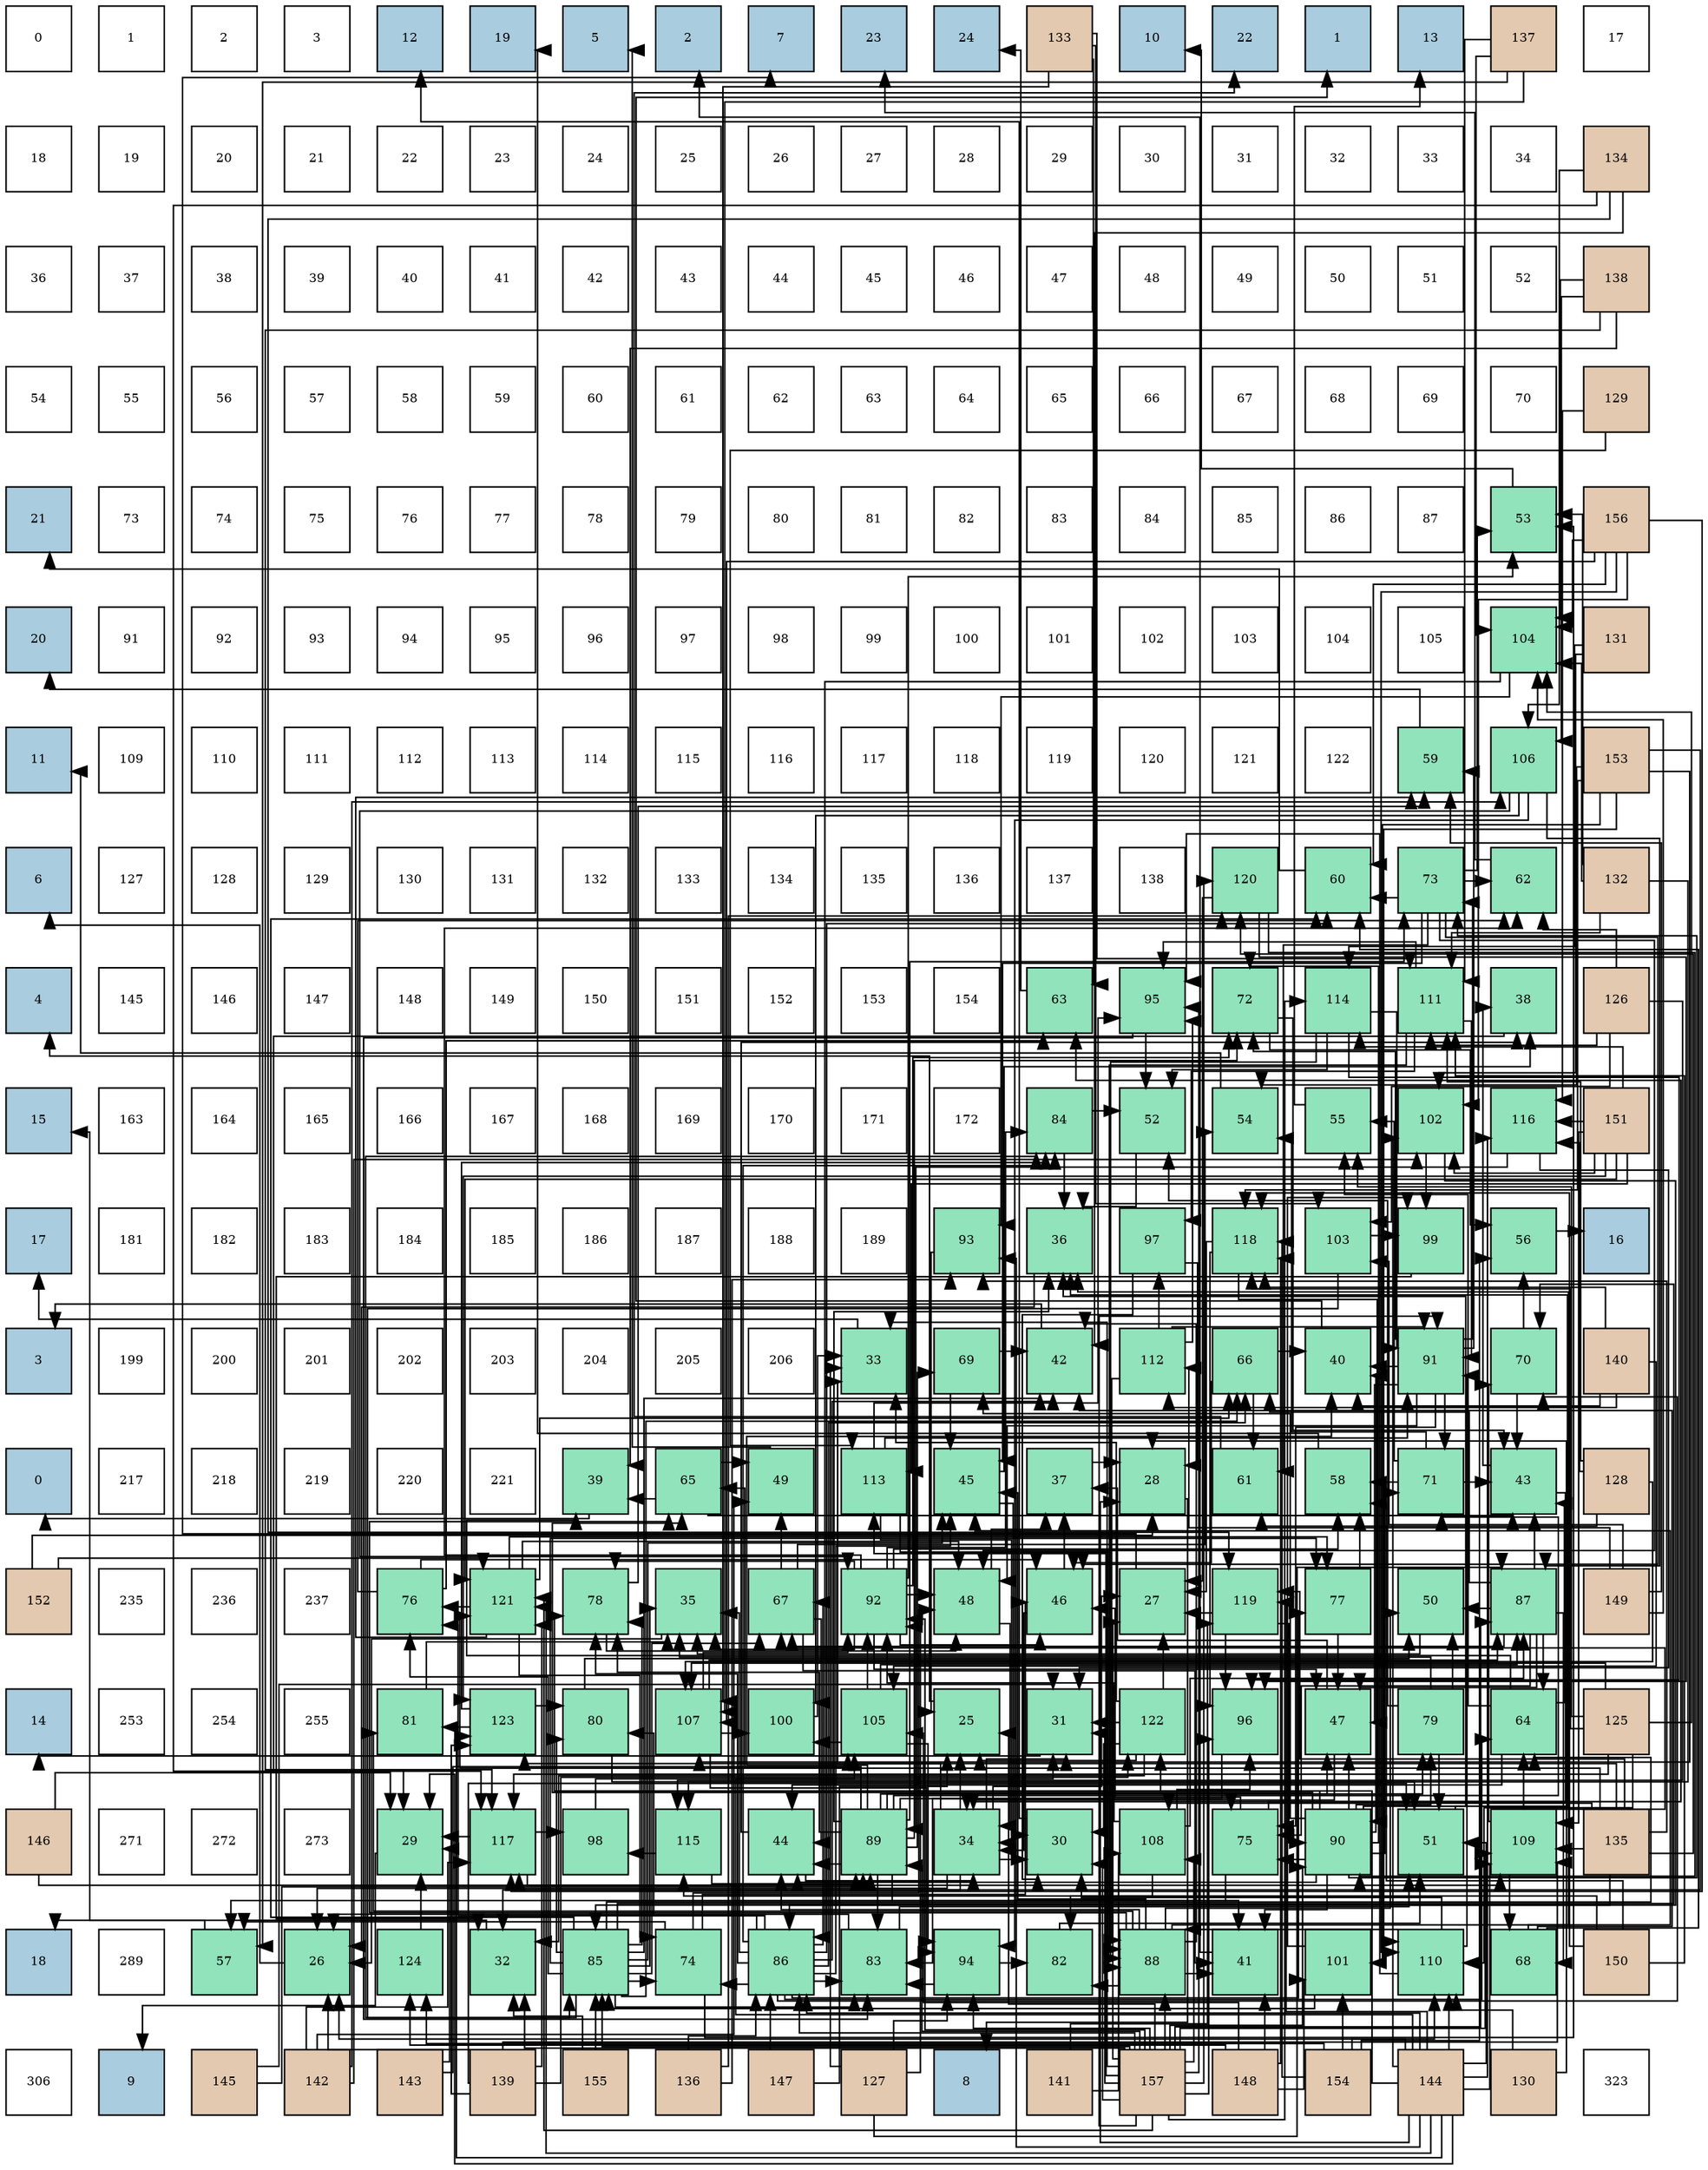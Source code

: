 digraph layout{
 rankdir=TB;
 splines=ortho;
 node [style=filled shape=square fixedsize=true width=0.6];
0[label="0", fontsize=8, fillcolor="#ffffff"];
1[label="1", fontsize=8, fillcolor="#ffffff"];
2[label="2", fontsize=8, fillcolor="#ffffff"];
3[label="3", fontsize=8, fillcolor="#ffffff"];
4[label="12", fontsize=8, fillcolor="#a9ccde"];
5[label="19", fontsize=8, fillcolor="#a9ccde"];
6[label="5", fontsize=8, fillcolor="#a9ccde"];
7[label="2", fontsize=8, fillcolor="#a9ccde"];
8[label="7", fontsize=8, fillcolor="#a9ccde"];
9[label="23", fontsize=8, fillcolor="#a9ccde"];
10[label="24", fontsize=8, fillcolor="#a9ccde"];
11[label="133", fontsize=8, fillcolor="#e3c9af"];
12[label="10", fontsize=8, fillcolor="#a9ccde"];
13[label="22", fontsize=8, fillcolor="#a9ccde"];
14[label="1", fontsize=8, fillcolor="#a9ccde"];
15[label="13", fontsize=8, fillcolor="#a9ccde"];
16[label="137", fontsize=8, fillcolor="#e3c9af"];
17[label="17", fontsize=8, fillcolor="#ffffff"];
18[label="18", fontsize=8, fillcolor="#ffffff"];
19[label="19", fontsize=8, fillcolor="#ffffff"];
20[label="20", fontsize=8, fillcolor="#ffffff"];
21[label="21", fontsize=8, fillcolor="#ffffff"];
22[label="22", fontsize=8, fillcolor="#ffffff"];
23[label="23", fontsize=8, fillcolor="#ffffff"];
24[label="24", fontsize=8, fillcolor="#ffffff"];
25[label="25", fontsize=8, fillcolor="#ffffff"];
26[label="26", fontsize=8, fillcolor="#ffffff"];
27[label="27", fontsize=8, fillcolor="#ffffff"];
28[label="28", fontsize=8, fillcolor="#ffffff"];
29[label="29", fontsize=8, fillcolor="#ffffff"];
30[label="30", fontsize=8, fillcolor="#ffffff"];
31[label="31", fontsize=8, fillcolor="#ffffff"];
32[label="32", fontsize=8, fillcolor="#ffffff"];
33[label="33", fontsize=8, fillcolor="#ffffff"];
34[label="34", fontsize=8, fillcolor="#ffffff"];
35[label="134", fontsize=8, fillcolor="#e3c9af"];
36[label="36", fontsize=8, fillcolor="#ffffff"];
37[label="37", fontsize=8, fillcolor="#ffffff"];
38[label="38", fontsize=8, fillcolor="#ffffff"];
39[label="39", fontsize=8, fillcolor="#ffffff"];
40[label="40", fontsize=8, fillcolor="#ffffff"];
41[label="41", fontsize=8, fillcolor="#ffffff"];
42[label="42", fontsize=8, fillcolor="#ffffff"];
43[label="43", fontsize=8, fillcolor="#ffffff"];
44[label="44", fontsize=8, fillcolor="#ffffff"];
45[label="45", fontsize=8, fillcolor="#ffffff"];
46[label="46", fontsize=8, fillcolor="#ffffff"];
47[label="47", fontsize=8, fillcolor="#ffffff"];
48[label="48", fontsize=8, fillcolor="#ffffff"];
49[label="49", fontsize=8, fillcolor="#ffffff"];
50[label="50", fontsize=8, fillcolor="#ffffff"];
51[label="51", fontsize=8, fillcolor="#ffffff"];
52[label="52", fontsize=8, fillcolor="#ffffff"];
53[label="138", fontsize=8, fillcolor="#e3c9af"];
54[label="54", fontsize=8, fillcolor="#ffffff"];
55[label="55", fontsize=8, fillcolor="#ffffff"];
56[label="56", fontsize=8, fillcolor="#ffffff"];
57[label="57", fontsize=8, fillcolor="#ffffff"];
58[label="58", fontsize=8, fillcolor="#ffffff"];
59[label="59", fontsize=8, fillcolor="#ffffff"];
60[label="60", fontsize=8, fillcolor="#ffffff"];
61[label="61", fontsize=8, fillcolor="#ffffff"];
62[label="62", fontsize=8, fillcolor="#ffffff"];
63[label="63", fontsize=8, fillcolor="#ffffff"];
64[label="64", fontsize=8, fillcolor="#ffffff"];
65[label="65", fontsize=8, fillcolor="#ffffff"];
66[label="66", fontsize=8, fillcolor="#ffffff"];
67[label="67", fontsize=8, fillcolor="#ffffff"];
68[label="68", fontsize=8, fillcolor="#ffffff"];
69[label="69", fontsize=8, fillcolor="#ffffff"];
70[label="70", fontsize=8, fillcolor="#ffffff"];
71[label="129", fontsize=8, fillcolor="#e3c9af"];
72[label="21", fontsize=8, fillcolor="#a9ccde"];
73[label="73", fontsize=8, fillcolor="#ffffff"];
74[label="74", fontsize=8, fillcolor="#ffffff"];
75[label="75", fontsize=8, fillcolor="#ffffff"];
76[label="76", fontsize=8, fillcolor="#ffffff"];
77[label="77", fontsize=8, fillcolor="#ffffff"];
78[label="78", fontsize=8, fillcolor="#ffffff"];
79[label="79", fontsize=8, fillcolor="#ffffff"];
80[label="80", fontsize=8, fillcolor="#ffffff"];
81[label="81", fontsize=8, fillcolor="#ffffff"];
82[label="82", fontsize=8, fillcolor="#ffffff"];
83[label="83", fontsize=8, fillcolor="#ffffff"];
84[label="84", fontsize=8, fillcolor="#ffffff"];
85[label="85", fontsize=8, fillcolor="#ffffff"];
86[label="86", fontsize=8, fillcolor="#ffffff"];
87[label="87", fontsize=8, fillcolor="#ffffff"];
88[label="53", fontsize=8, fillcolor="#91e3bb"];
89[label="156", fontsize=8, fillcolor="#e3c9af"];
90[label="20", fontsize=8, fillcolor="#a9ccde"];
91[label="91", fontsize=8, fillcolor="#ffffff"];
92[label="92", fontsize=8, fillcolor="#ffffff"];
93[label="93", fontsize=8, fillcolor="#ffffff"];
94[label="94", fontsize=8, fillcolor="#ffffff"];
95[label="95", fontsize=8, fillcolor="#ffffff"];
96[label="96", fontsize=8, fillcolor="#ffffff"];
97[label="97", fontsize=8, fillcolor="#ffffff"];
98[label="98", fontsize=8, fillcolor="#ffffff"];
99[label="99", fontsize=8, fillcolor="#ffffff"];
100[label="100", fontsize=8, fillcolor="#ffffff"];
101[label="101", fontsize=8, fillcolor="#ffffff"];
102[label="102", fontsize=8, fillcolor="#ffffff"];
103[label="103", fontsize=8, fillcolor="#ffffff"];
104[label="104", fontsize=8, fillcolor="#ffffff"];
105[label="105", fontsize=8, fillcolor="#ffffff"];
106[label="104", fontsize=8, fillcolor="#91e3bb"];
107[label="131", fontsize=8, fillcolor="#e3c9af"];
108[label="11", fontsize=8, fillcolor="#a9ccde"];
109[label="109", fontsize=8, fillcolor="#ffffff"];
110[label="110", fontsize=8, fillcolor="#ffffff"];
111[label="111", fontsize=8, fillcolor="#ffffff"];
112[label="112", fontsize=8, fillcolor="#ffffff"];
113[label="113", fontsize=8, fillcolor="#ffffff"];
114[label="114", fontsize=8, fillcolor="#ffffff"];
115[label="115", fontsize=8, fillcolor="#ffffff"];
116[label="116", fontsize=8, fillcolor="#ffffff"];
117[label="117", fontsize=8, fillcolor="#ffffff"];
118[label="118", fontsize=8, fillcolor="#ffffff"];
119[label="119", fontsize=8, fillcolor="#ffffff"];
120[label="120", fontsize=8, fillcolor="#ffffff"];
121[label="121", fontsize=8, fillcolor="#ffffff"];
122[label="122", fontsize=8, fillcolor="#ffffff"];
123[label="59", fontsize=8, fillcolor="#91e3bb"];
124[label="106", fontsize=8, fillcolor="#91e3bb"];
125[label="153", fontsize=8, fillcolor="#e3c9af"];
126[label="6", fontsize=8, fillcolor="#a9ccde"];
127[label="127", fontsize=8, fillcolor="#ffffff"];
128[label="128", fontsize=8, fillcolor="#ffffff"];
129[label="129", fontsize=8, fillcolor="#ffffff"];
130[label="130", fontsize=8, fillcolor="#ffffff"];
131[label="131", fontsize=8, fillcolor="#ffffff"];
132[label="132", fontsize=8, fillcolor="#ffffff"];
133[label="133", fontsize=8, fillcolor="#ffffff"];
134[label="134", fontsize=8, fillcolor="#ffffff"];
135[label="135", fontsize=8, fillcolor="#ffffff"];
136[label="136", fontsize=8, fillcolor="#ffffff"];
137[label="137", fontsize=8, fillcolor="#ffffff"];
138[label="138", fontsize=8, fillcolor="#ffffff"];
139[label="120", fontsize=8, fillcolor="#91e3bb"];
140[label="60", fontsize=8, fillcolor="#91e3bb"];
141[label="73", fontsize=8, fillcolor="#91e3bb"];
142[label="62", fontsize=8, fillcolor="#91e3bb"];
143[label="132", fontsize=8, fillcolor="#e3c9af"];
144[label="4", fontsize=8, fillcolor="#a9ccde"];
145[label="145", fontsize=8, fillcolor="#ffffff"];
146[label="146", fontsize=8, fillcolor="#ffffff"];
147[label="147", fontsize=8, fillcolor="#ffffff"];
148[label="148", fontsize=8, fillcolor="#ffffff"];
149[label="149", fontsize=8, fillcolor="#ffffff"];
150[label="150", fontsize=8, fillcolor="#ffffff"];
151[label="151", fontsize=8, fillcolor="#ffffff"];
152[label="152", fontsize=8, fillcolor="#ffffff"];
153[label="153", fontsize=8, fillcolor="#ffffff"];
154[label="154", fontsize=8, fillcolor="#ffffff"];
155[label="63", fontsize=8, fillcolor="#91e3bb"];
156[label="95", fontsize=8, fillcolor="#91e3bb"];
157[label="72", fontsize=8, fillcolor="#91e3bb"];
158[label="114", fontsize=8, fillcolor="#91e3bb"];
159[label="111", fontsize=8, fillcolor="#91e3bb"];
160[label="38", fontsize=8, fillcolor="#91e3bb"];
161[label="126", fontsize=8, fillcolor="#e3c9af"];
162[label="15", fontsize=8, fillcolor="#a9ccde"];
163[label="163", fontsize=8, fillcolor="#ffffff"];
164[label="164", fontsize=8, fillcolor="#ffffff"];
165[label="165", fontsize=8, fillcolor="#ffffff"];
166[label="166", fontsize=8, fillcolor="#ffffff"];
167[label="167", fontsize=8, fillcolor="#ffffff"];
168[label="168", fontsize=8, fillcolor="#ffffff"];
169[label="169", fontsize=8, fillcolor="#ffffff"];
170[label="170", fontsize=8, fillcolor="#ffffff"];
171[label="171", fontsize=8, fillcolor="#ffffff"];
172[label="172", fontsize=8, fillcolor="#ffffff"];
173[label="84", fontsize=8, fillcolor="#91e3bb"];
174[label="52", fontsize=8, fillcolor="#91e3bb"];
175[label="54", fontsize=8, fillcolor="#91e3bb"];
176[label="55", fontsize=8, fillcolor="#91e3bb"];
177[label="102", fontsize=8, fillcolor="#91e3bb"];
178[label="116", fontsize=8, fillcolor="#91e3bb"];
179[label="151", fontsize=8, fillcolor="#e3c9af"];
180[label="17", fontsize=8, fillcolor="#a9ccde"];
181[label="181", fontsize=8, fillcolor="#ffffff"];
182[label="182", fontsize=8, fillcolor="#ffffff"];
183[label="183", fontsize=8, fillcolor="#ffffff"];
184[label="184", fontsize=8, fillcolor="#ffffff"];
185[label="185", fontsize=8, fillcolor="#ffffff"];
186[label="186", fontsize=8, fillcolor="#ffffff"];
187[label="187", fontsize=8, fillcolor="#ffffff"];
188[label="188", fontsize=8, fillcolor="#ffffff"];
189[label="189", fontsize=8, fillcolor="#ffffff"];
190[label="93", fontsize=8, fillcolor="#91e3bb"];
191[label="36", fontsize=8, fillcolor="#91e3bb"];
192[label="97", fontsize=8, fillcolor="#91e3bb"];
193[label="118", fontsize=8, fillcolor="#91e3bb"];
194[label="103", fontsize=8, fillcolor="#91e3bb"];
195[label="99", fontsize=8, fillcolor="#91e3bb"];
196[label="56", fontsize=8, fillcolor="#91e3bb"];
197[label="16", fontsize=8, fillcolor="#a9ccde"];
198[label="3", fontsize=8, fillcolor="#a9ccde"];
199[label="199", fontsize=8, fillcolor="#ffffff"];
200[label="200", fontsize=8, fillcolor="#ffffff"];
201[label="201", fontsize=8, fillcolor="#ffffff"];
202[label="202", fontsize=8, fillcolor="#ffffff"];
203[label="203", fontsize=8, fillcolor="#ffffff"];
204[label="204", fontsize=8, fillcolor="#ffffff"];
205[label="205", fontsize=8, fillcolor="#ffffff"];
206[label="206", fontsize=8, fillcolor="#ffffff"];
207[label="33", fontsize=8, fillcolor="#91e3bb"];
208[label="69", fontsize=8, fillcolor="#91e3bb"];
209[label="42", fontsize=8, fillcolor="#91e3bb"];
210[label="112", fontsize=8, fillcolor="#91e3bb"];
211[label="66", fontsize=8, fillcolor="#91e3bb"];
212[label="40", fontsize=8, fillcolor="#91e3bb"];
213[label="91", fontsize=8, fillcolor="#91e3bb"];
214[label="70", fontsize=8, fillcolor="#91e3bb"];
215[label="140", fontsize=8, fillcolor="#e3c9af"];
216[label="0", fontsize=8, fillcolor="#a9ccde"];
217[label="217", fontsize=8, fillcolor="#ffffff"];
218[label="218", fontsize=8, fillcolor="#ffffff"];
219[label="219", fontsize=8, fillcolor="#ffffff"];
220[label="220", fontsize=8, fillcolor="#ffffff"];
221[label="221", fontsize=8, fillcolor="#ffffff"];
222[label="39", fontsize=8, fillcolor="#91e3bb"];
223[label="65", fontsize=8, fillcolor="#91e3bb"];
224[label="49", fontsize=8, fillcolor="#91e3bb"];
225[label="113", fontsize=8, fillcolor="#91e3bb"];
226[label="45", fontsize=8, fillcolor="#91e3bb"];
227[label="37", fontsize=8, fillcolor="#91e3bb"];
228[label="28", fontsize=8, fillcolor="#91e3bb"];
229[label="61", fontsize=8, fillcolor="#91e3bb"];
230[label="58", fontsize=8, fillcolor="#91e3bb"];
231[label="71", fontsize=8, fillcolor="#91e3bb"];
232[label="43", fontsize=8, fillcolor="#91e3bb"];
233[label="128", fontsize=8, fillcolor="#e3c9af"];
234[label="152", fontsize=8, fillcolor="#e3c9af"];
235[label="235", fontsize=8, fillcolor="#ffffff"];
236[label="236", fontsize=8, fillcolor="#ffffff"];
237[label="237", fontsize=8, fillcolor="#ffffff"];
238[label="76", fontsize=8, fillcolor="#91e3bb"];
239[label="121", fontsize=8, fillcolor="#91e3bb"];
240[label="78", fontsize=8, fillcolor="#91e3bb"];
241[label="35", fontsize=8, fillcolor="#91e3bb"];
242[label="67", fontsize=8, fillcolor="#91e3bb"];
243[label="92", fontsize=8, fillcolor="#91e3bb"];
244[label="48", fontsize=8, fillcolor="#91e3bb"];
245[label="46", fontsize=8, fillcolor="#91e3bb"];
246[label="27", fontsize=8, fillcolor="#91e3bb"];
247[label="119", fontsize=8, fillcolor="#91e3bb"];
248[label="77", fontsize=8, fillcolor="#91e3bb"];
249[label="50", fontsize=8, fillcolor="#91e3bb"];
250[label="87", fontsize=8, fillcolor="#91e3bb"];
251[label="149", fontsize=8, fillcolor="#e3c9af"];
252[label="14", fontsize=8, fillcolor="#a9ccde"];
253[label="253", fontsize=8, fillcolor="#ffffff"];
254[label="254", fontsize=8, fillcolor="#ffffff"];
255[label="255", fontsize=8, fillcolor="#ffffff"];
256[label="81", fontsize=8, fillcolor="#91e3bb"];
257[label="123", fontsize=8, fillcolor="#91e3bb"];
258[label="80", fontsize=8, fillcolor="#91e3bb"];
259[label="107", fontsize=8, fillcolor="#91e3bb"];
260[label="100", fontsize=8, fillcolor="#91e3bb"];
261[label="105", fontsize=8, fillcolor="#91e3bb"];
262[label="25", fontsize=8, fillcolor="#91e3bb"];
263[label="31", fontsize=8, fillcolor="#91e3bb"];
264[label="122", fontsize=8, fillcolor="#91e3bb"];
265[label="96", fontsize=8, fillcolor="#91e3bb"];
266[label="47", fontsize=8, fillcolor="#91e3bb"];
267[label="79", fontsize=8, fillcolor="#91e3bb"];
268[label="64", fontsize=8, fillcolor="#91e3bb"];
269[label="125", fontsize=8, fillcolor="#e3c9af"];
270[label="146", fontsize=8, fillcolor="#e3c9af"];
271[label="271", fontsize=8, fillcolor="#ffffff"];
272[label="272", fontsize=8, fillcolor="#ffffff"];
273[label="273", fontsize=8, fillcolor="#ffffff"];
274[label="29", fontsize=8, fillcolor="#91e3bb"];
275[label="117", fontsize=8, fillcolor="#91e3bb"];
276[label="98", fontsize=8, fillcolor="#91e3bb"];
277[label="115", fontsize=8, fillcolor="#91e3bb"];
278[label="44", fontsize=8, fillcolor="#91e3bb"];
279[label="89", fontsize=8, fillcolor="#91e3bb"];
280[label="34", fontsize=8, fillcolor="#91e3bb"];
281[label="30", fontsize=8, fillcolor="#91e3bb"];
282[label="108", fontsize=8, fillcolor="#91e3bb"];
283[label="75", fontsize=8, fillcolor="#91e3bb"];
284[label="90", fontsize=8, fillcolor="#91e3bb"];
285[label="51", fontsize=8, fillcolor="#91e3bb"];
286[label="109", fontsize=8, fillcolor="#91e3bb"];
287[label="135", fontsize=8, fillcolor="#e3c9af"];
288[label="18", fontsize=8, fillcolor="#a9ccde"];
289[label="289", fontsize=8, fillcolor="#ffffff"];
290[label="57", fontsize=8, fillcolor="#91e3bb"];
291[label="26", fontsize=8, fillcolor="#91e3bb"];
292[label="124", fontsize=8, fillcolor="#91e3bb"];
293[label="32", fontsize=8, fillcolor="#91e3bb"];
294[label="85", fontsize=8, fillcolor="#91e3bb"];
295[label="74", fontsize=8, fillcolor="#91e3bb"];
296[label="86", fontsize=8, fillcolor="#91e3bb"];
297[label="83", fontsize=8, fillcolor="#91e3bb"];
298[label="94", fontsize=8, fillcolor="#91e3bb"];
299[label="82", fontsize=8, fillcolor="#91e3bb"];
300[label="88", fontsize=8, fillcolor="#91e3bb"];
301[label="41", fontsize=8, fillcolor="#91e3bb"];
302[label="101", fontsize=8, fillcolor="#91e3bb"];
303[label="110", fontsize=8, fillcolor="#91e3bb"];
304[label="68", fontsize=8, fillcolor="#91e3bb"];
305[label="150", fontsize=8, fillcolor="#e3c9af"];
306[label="306", fontsize=8, fillcolor="#ffffff"];
307[label="9", fontsize=8, fillcolor="#a9ccde"];
308[label="145", fontsize=8, fillcolor="#e3c9af"];
309[label="142", fontsize=8, fillcolor="#e3c9af"];
310[label="143", fontsize=8, fillcolor="#e3c9af"];
311[label="139", fontsize=8, fillcolor="#e3c9af"];
312[label="155", fontsize=8, fillcolor="#e3c9af"];
313[label="136", fontsize=8, fillcolor="#e3c9af"];
314[label="147", fontsize=8, fillcolor="#e3c9af"];
315[label="127", fontsize=8, fillcolor="#e3c9af"];
316[label="8", fontsize=8, fillcolor="#a9ccde"];
317[label="141", fontsize=8, fillcolor="#e3c9af"];
318[label="157", fontsize=8, fillcolor="#e3c9af"];
319[label="148", fontsize=8, fillcolor="#e3c9af"];
320[label="154", fontsize=8, fillcolor="#e3c9af"];
321[label="144", fontsize=8, fillcolor="#e3c9af"];
322[label="130", fontsize=8, fillcolor="#e3c9af"];
323[label="323", fontsize=8, fillcolor="#ffffff"];
edge [constraint=false, style=vis];262 -> 144;
291 -> 126;
246 -> 8;
228 -> 316;
274 -> 307;
281 -> 4;
263 -> 252;
293 -> 162;
207 -> 180;
280 -> 262;
280 -> 291;
280 -> 246;
280 -> 281;
280 -> 263;
280 -> 293;
280 -> 207;
241 -> 291;
191 -> 291;
227 -> 228;
160 -> 274;
222 -> 216;
212 -> 14;
301 -> 7;
209 -> 198;
232 -> 280;
232 -> 160;
278 -> 280;
278 -> 160;
226 -> 280;
226 -> 160;
245 -> 280;
245 -> 227;
266 -> 280;
266 -> 227;
244 -> 280;
244 -> 227;
224 -> 6;
249 -> 241;
285 -> 191;
174 -> 191;
88 -> 12;
175 -> 108;
176 -> 15;
196 -> 197;
290 -> 288;
230 -> 5;
123 -> 90;
140 -> 72;
229 -> 13;
142 -> 9;
155 -> 10;
268 -> 222;
268 -> 232;
268 -> 278;
268 -> 176;
223 -> 222;
223 -> 232;
223 -> 224;
211 -> 212;
211 -> 245;
211 -> 229;
242 -> 301;
242 -> 278;
242 -> 224;
242 -> 175;
304 -> 209;
304 -> 226;
304 -> 140;
208 -> 209;
208 -> 226;
214 -> 232;
214 -> 196;
231 -> 232;
231 -> 175;
231 -> 176;
231 -> 230;
157 -> 232;
157 -> 196;
141 -> 226;
141 -> 245;
141 -> 244;
141 -> 88;
141 -> 140;
141 -> 229;
141 -> 142;
295 -> 245;
295 -> 244;
295 -> 88;
295 -> 290;
283 -> 245;
283 -> 290;
283 -> 155;
238 -> 245;
238 -> 142;
238 -> 155;
248 -> 266;
248 -> 230;
240 -> 244;
240 -> 123;
267 -> 241;
267 -> 249;
267 -> 285;
267 -> 174;
258 -> 249;
258 -> 285;
256 -> 241;
299 -> 285;
297 -> 291;
297 -> 285;
173 -> 191;
173 -> 174;
294 -> 241;
294 -> 209;
294 -> 226;
294 -> 140;
294 -> 268;
294 -> 211;
294 -> 242;
294 -> 214;
294 -> 295;
294 -> 238;
294 -> 248;
294 -> 240;
294 -> 258;
294 -> 297;
294 -> 173;
296 -> 241;
296 -> 209;
296 -> 226;
296 -> 140;
296 -> 268;
296 -> 211;
296 -> 242;
296 -> 214;
296 -> 295;
296 -> 238;
296 -> 248;
296 -> 240;
296 -> 258;
296 -> 297;
296 -> 173;
250 -> 232;
250 -> 266;
250 -> 249;
250 -> 268;
250 -> 211;
250 -> 242;
250 -> 304;
250 -> 283;
300 -> 191;
300 -> 301;
300 -> 209;
300 -> 278;
300 -> 226;
300 -> 249;
300 -> 223;
300 -> 256;
300 -> 299;
279 -> 191;
279 -> 212;
279 -> 301;
279 -> 278;
279 -> 266;
279 -> 223;
279 -> 208;
279 -> 231;
279 -> 157;
279 -> 141;
279 -> 283;
279 -> 240;
279 -> 267;
279 -> 297;
284 -> 191;
284 -> 212;
284 -> 301;
284 -> 278;
284 -> 266;
284 -> 223;
284 -> 208;
284 -> 231;
284 -> 157;
284 -> 141;
284 -> 283;
284 -> 240;
284 -> 267;
213 -> 212;
213 -> 266;
213 -> 244;
213 -> 123;
213 -> 231;
213 -> 157;
213 -> 141;
213 -> 283;
243 -> 241;
243 -> 245;
243 -> 266;
243 -> 244;
243 -> 88;
243 -> 230;
243 -> 142;
243 -> 157;
243 -> 240;
243 -> 173;
190 -> 262;
298 -> 299;
298 -> 297;
156 -> 174;
156 -> 297;
265 -> 297;
192 -> 228;
192 -> 281;
276 -> 263;
195 -> 293;
260 -> 207;
302 -> 294;
302 -> 195;
177 -> 294;
177 -> 195;
194 -> 294;
194 -> 195;
106 -> 296;
106 -> 190;
261 -> 250;
261 -> 243;
261 -> 298;
261 -> 260;
124 -> 250;
124 -> 243;
124 -> 298;
124 -> 260;
259 -> 250;
259 -> 243;
259 -> 298;
259 -> 260;
282 -> 299;
282 -> 250;
282 -> 243;
282 -> 265;
286 -> 268;
286 -> 242;
286 -> 304;
286 -> 214;
303 -> 281;
303 -> 300;
303 -> 213;
303 -> 156;
159 -> 300;
159 -> 213;
159 -> 156;
159 -> 192;
210 -> 300;
210 -> 213;
210 -> 156;
210 -> 192;
225 -> 281;
225 -> 300;
225 -> 213;
225 -> 156;
158 -> 174;
158 -> 300;
158 -> 213;
158 -> 265;
277 -> 279;
277 -> 276;
178 -> 263;
178 -> 279;
275 -> 274;
275 -> 279;
275 -> 276;
193 -> 246;
193 -> 284;
193 -> 265;
247 -> 246;
247 -> 284;
247 -> 265;
139 -> 246;
139 -> 284;
139 -> 265;
239 -> 244;
239 -> 123;
239 -> 211;
239 -> 295;
239 -> 238;
239 -> 248;
264 -> 262;
264 -> 246;
264 -> 281;
264 -> 263;
264 -> 293;
264 -> 207;
257 -> 258;
257 -> 256;
257 -> 173;
292 -> 274;
269 -> 176;
269 -> 106;
269 -> 259;
269 -> 303;
269 -> 275;
269 -> 193;
161 -> 142;
161 -> 194;
161 -> 159;
161 -> 277;
315 -> 207;
315 -> 250;
315 -> 243;
315 -> 298;
233 -> 229;
233 -> 259;
233 -> 159;
233 -> 178;
71 -> 225;
71 -> 178;
322 -> 228;
322 -> 303;
107 -> 177;
107 -> 158;
143 -> 88;
143 -> 106;
143 -> 159;
143 -> 277;
11 -> 155;
11 -> 194;
11 -> 259;
11 -> 159;
35 -> 209;
35 -> 124;
35 -> 275;
35 -> 247;
287 -> 296;
287 -> 190;
287 -> 282;
287 -> 286;
287 -> 247;
287 -> 139;
287 -> 239;
287 -> 257;
313 -> 296;
313 -> 190;
313 -> 139;
16 -> 290;
16 -> 106;
16 -> 259;
16 -> 159;
53 -> 222;
53 -> 106;
53 -> 124;
53 -> 275;
311 -> 291;
311 -> 285;
311 -> 286;
311 -> 239;
311 -> 264;
311 -> 257;
215 -> 212;
215 -> 261;
215 -> 210;
215 -> 193;
317 -> 282;
317 -> 247;
309 -> 224;
309 -> 177;
309 -> 124;
309 -> 275;
310 -> 274;
310 -> 261;
321 -> 291;
321 -> 228;
321 -> 274;
321 -> 285;
321 -> 296;
321 -> 190;
321 -> 177;
321 -> 261;
321 -> 286;
321 -> 303;
321 -> 178;
321 -> 247;
321 -> 239;
321 -> 264;
321 -> 257;
308 -> 263;
308 -> 279;
270 -> 274;
270 -> 286;
314 -> 262;
314 -> 296;
319 -> 301;
319 -> 302;
319 -> 261;
319 -> 193;
319 -> 292;
251 -> 123;
251 -> 194;
251 -> 106;
251 -> 210;
305 -> 230;
305 -> 159;
305 -> 277;
305 -> 193;
179 -> 177;
179 -> 286;
179 -> 225;
179 -> 158;
179 -> 178;
179 -> 239;
179 -> 257;
234 -> 228;
234 -> 239;
125 -> 175;
125 -> 302;
125 -> 259;
125 -> 303;
125 -> 275;
125 -> 193;
320 -> 196;
320 -> 302;
320 -> 303;
320 -> 193;
320 -> 292;
312 -> 293;
312 -> 294;
89 -> 140;
89 -> 177;
89 -> 106;
89 -> 259;
89 -> 303;
89 -> 275;
318 -> 262;
318 -> 246;
318 -> 281;
318 -> 263;
318 -> 293;
318 -> 207;
318 -> 294;
318 -> 296;
318 -> 250;
318 -> 300;
318 -> 279;
318 -> 284;
318 -> 213;
318 -> 243;
318 -> 298;
318 -> 156;
318 -> 265;
318 -> 282;
318 -> 286;
318 -> 225;
318 -> 158;
318 -> 139;
318 -> 239;
edge [constraint=true, style=invis];
0 -> 18 -> 36 -> 54 -> 72 -> 90 -> 108 -> 126 -> 144 -> 162 -> 180 -> 198 -> 216 -> 234 -> 252 -> 270 -> 288 -> 306;
1 -> 19 -> 37 -> 55 -> 73 -> 91 -> 109 -> 127 -> 145 -> 163 -> 181 -> 199 -> 217 -> 235 -> 253 -> 271 -> 289 -> 307;
2 -> 20 -> 38 -> 56 -> 74 -> 92 -> 110 -> 128 -> 146 -> 164 -> 182 -> 200 -> 218 -> 236 -> 254 -> 272 -> 290 -> 308;
3 -> 21 -> 39 -> 57 -> 75 -> 93 -> 111 -> 129 -> 147 -> 165 -> 183 -> 201 -> 219 -> 237 -> 255 -> 273 -> 291 -> 309;
4 -> 22 -> 40 -> 58 -> 76 -> 94 -> 112 -> 130 -> 148 -> 166 -> 184 -> 202 -> 220 -> 238 -> 256 -> 274 -> 292 -> 310;
5 -> 23 -> 41 -> 59 -> 77 -> 95 -> 113 -> 131 -> 149 -> 167 -> 185 -> 203 -> 221 -> 239 -> 257 -> 275 -> 293 -> 311;
6 -> 24 -> 42 -> 60 -> 78 -> 96 -> 114 -> 132 -> 150 -> 168 -> 186 -> 204 -> 222 -> 240 -> 258 -> 276 -> 294 -> 312;
7 -> 25 -> 43 -> 61 -> 79 -> 97 -> 115 -> 133 -> 151 -> 169 -> 187 -> 205 -> 223 -> 241 -> 259 -> 277 -> 295 -> 313;
8 -> 26 -> 44 -> 62 -> 80 -> 98 -> 116 -> 134 -> 152 -> 170 -> 188 -> 206 -> 224 -> 242 -> 260 -> 278 -> 296 -> 314;
9 -> 27 -> 45 -> 63 -> 81 -> 99 -> 117 -> 135 -> 153 -> 171 -> 189 -> 207 -> 225 -> 243 -> 261 -> 279 -> 297 -> 315;
10 -> 28 -> 46 -> 64 -> 82 -> 100 -> 118 -> 136 -> 154 -> 172 -> 190 -> 208 -> 226 -> 244 -> 262 -> 280 -> 298 -> 316;
11 -> 29 -> 47 -> 65 -> 83 -> 101 -> 119 -> 137 -> 155 -> 173 -> 191 -> 209 -> 227 -> 245 -> 263 -> 281 -> 299 -> 317;
12 -> 30 -> 48 -> 66 -> 84 -> 102 -> 120 -> 138 -> 156 -> 174 -> 192 -> 210 -> 228 -> 246 -> 264 -> 282 -> 300 -> 318;
13 -> 31 -> 49 -> 67 -> 85 -> 103 -> 121 -> 139 -> 157 -> 175 -> 193 -> 211 -> 229 -> 247 -> 265 -> 283 -> 301 -> 319;
14 -> 32 -> 50 -> 68 -> 86 -> 104 -> 122 -> 140 -> 158 -> 176 -> 194 -> 212 -> 230 -> 248 -> 266 -> 284 -> 302 -> 320;
15 -> 33 -> 51 -> 69 -> 87 -> 105 -> 123 -> 141 -> 159 -> 177 -> 195 -> 213 -> 231 -> 249 -> 267 -> 285 -> 303 -> 321;
16 -> 34 -> 52 -> 70 -> 88 -> 106 -> 124 -> 142 -> 160 -> 178 -> 196 -> 214 -> 232 -> 250 -> 268 -> 286 -> 304 -> 322;
17 -> 35 -> 53 -> 71 -> 89 -> 107 -> 125 -> 143 -> 161 -> 179 -> 197 -> 215 -> 233 -> 251 -> 269 -> 287 -> 305 -> 323;
rank = same {0 -> 1 -> 2 -> 3 -> 4 -> 5 -> 6 -> 7 -> 8 -> 9 -> 10 -> 11 -> 12 -> 13 -> 14 -> 15 -> 16 -> 17};
rank = same {18 -> 19 -> 20 -> 21 -> 22 -> 23 -> 24 -> 25 -> 26 -> 27 -> 28 -> 29 -> 30 -> 31 -> 32 -> 33 -> 34 -> 35};
rank = same {36 -> 37 -> 38 -> 39 -> 40 -> 41 -> 42 -> 43 -> 44 -> 45 -> 46 -> 47 -> 48 -> 49 -> 50 -> 51 -> 52 -> 53};
rank = same {54 -> 55 -> 56 -> 57 -> 58 -> 59 -> 60 -> 61 -> 62 -> 63 -> 64 -> 65 -> 66 -> 67 -> 68 -> 69 -> 70 -> 71};
rank = same {72 -> 73 -> 74 -> 75 -> 76 -> 77 -> 78 -> 79 -> 80 -> 81 -> 82 -> 83 -> 84 -> 85 -> 86 -> 87 -> 88 -> 89};
rank = same {90 -> 91 -> 92 -> 93 -> 94 -> 95 -> 96 -> 97 -> 98 -> 99 -> 100 -> 101 -> 102 -> 103 -> 104 -> 105 -> 106 -> 107};
rank = same {108 -> 109 -> 110 -> 111 -> 112 -> 113 -> 114 -> 115 -> 116 -> 117 -> 118 -> 119 -> 120 -> 121 -> 122 -> 123 -> 124 -> 125};
rank = same {126 -> 127 -> 128 -> 129 -> 130 -> 131 -> 132 -> 133 -> 134 -> 135 -> 136 -> 137 -> 138 -> 139 -> 140 -> 141 -> 142 -> 143};
rank = same {144 -> 145 -> 146 -> 147 -> 148 -> 149 -> 150 -> 151 -> 152 -> 153 -> 154 -> 155 -> 156 -> 157 -> 158 -> 159 -> 160 -> 161};
rank = same {162 -> 163 -> 164 -> 165 -> 166 -> 167 -> 168 -> 169 -> 170 -> 171 -> 172 -> 173 -> 174 -> 175 -> 176 -> 177 -> 178 -> 179};
rank = same {180 -> 181 -> 182 -> 183 -> 184 -> 185 -> 186 -> 187 -> 188 -> 189 -> 190 -> 191 -> 192 -> 193 -> 194 -> 195 -> 196 -> 197};
rank = same {198 -> 199 -> 200 -> 201 -> 202 -> 203 -> 204 -> 205 -> 206 -> 207 -> 208 -> 209 -> 210 -> 211 -> 212 -> 213 -> 214 -> 215};
rank = same {216 -> 217 -> 218 -> 219 -> 220 -> 221 -> 222 -> 223 -> 224 -> 225 -> 226 -> 227 -> 228 -> 229 -> 230 -> 231 -> 232 -> 233};
rank = same {234 -> 235 -> 236 -> 237 -> 238 -> 239 -> 240 -> 241 -> 242 -> 243 -> 244 -> 245 -> 246 -> 247 -> 248 -> 249 -> 250 -> 251};
rank = same {252 -> 253 -> 254 -> 255 -> 256 -> 257 -> 258 -> 259 -> 260 -> 261 -> 262 -> 263 -> 264 -> 265 -> 266 -> 267 -> 268 -> 269};
rank = same {270 -> 271 -> 272 -> 273 -> 274 -> 275 -> 276 -> 277 -> 278 -> 279 -> 280 -> 281 -> 282 -> 283 -> 284 -> 285 -> 286 -> 287};
rank = same {288 -> 289 -> 290 -> 291 -> 292 -> 293 -> 294 -> 295 -> 296 -> 297 -> 298 -> 299 -> 300 -> 301 -> 302 -> 303 -> 304 -> 305};
rank = same {306 -> 307 -> 308 -> 309 -> 310 -> 311 -> 312 -> 313 -> 314 -> 315 -> 316 -> 317 -> 318 -> 319 -> 320 -> 321 -> 322 -> 323};
}